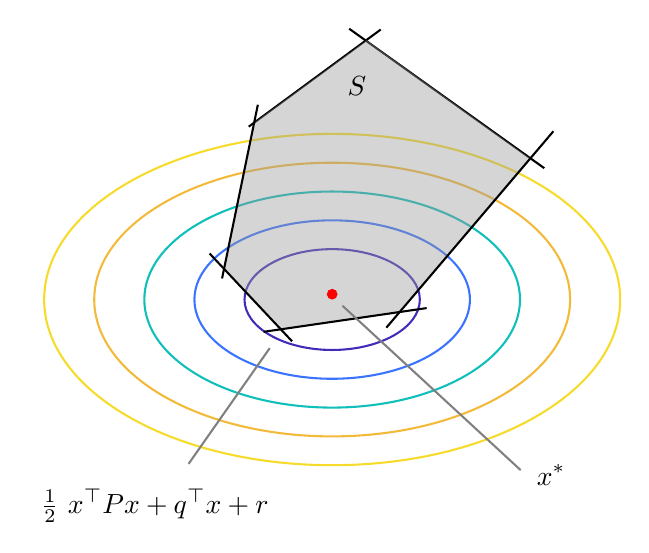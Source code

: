 

\tikzset{every picture/.style={line width=0.75pt}} %

\begin{tikzpicture}[x=0.75pt,y=0.75pt,yscale=-1,xscale=1]

\draw  [color={rgb, 255:red, 16; green, 190; blue, 186 }  ,draw opacity=1 ] (454.68,162.32) .. controls (454.68,133.58) and (495.2,110.27) .. (545.19,110.27) .. controls (595.17,110.27) and (635.69,133.58) .. (635.69,162.32) .. controls (635.69,191.07) and (595.17,214.37) .. (545.19,214.37) .. controls (495.2,214.37) and (454.68,191.07) .. (454.68,162.32) -- cycle ;
\draw  [color={rgb, 255:red, 65; green, 44; blue, 186 }  ,draw opacity=1 ] (502.95,162.32) .. controls (502.95,148.91) and (521.86,138.03) .. (545.19,138.03) .. controls (568.51,138.03) and (587.42,148.91) .. (587.42,162.32) .. controls (587.42,175.74) and (568.51,186.61) .. (545.19,186.61) .. controls (521.86,186.61) and (502.95,175.74) .. (502.95,162.32) -- cycle ;
\draw  [color={rgb, 255:red, 243; green, 186; blue, 57 }  ,draw opacity=1 ] (430.55,162.32) .. controls (430.55,125.91) and (481.87,96.39) .. (545.19,96.39) .. controls (608.5,96.39) and (659.82,125.91) .. (659.82,162.32) .. controls (659.82,198.74) and (608.5,228.25) .. (545.19,228.25) .. controls (481.87,228.25) and (430.55,198.74) .. (430.55,162.32) -- cycle ;
\draw  [color={rgb, 255:red, 247; green, 219; blue, 42 }  ,draw opacity=1 ] (406.42,162.32) .. controls (406.42,118.25) and (468.55,82.51) .. (545.19,82.51) .. controls (621.83,82.51) and (683.96,118.25) .. (683.96,162.32) .. controls (683.96,206.4) and (621.83,242.13) .. (545.19,242.13) .. controls (468.55,242.13) and (406.42,206.4) .. (406.42,162.32) -- cycle ;
\draw    (553.38,31.83) -- (647.38,99.03) ;
\draw    (504.98,79.03) -- (568.58,32.23) ;
\draw  [color={rgb, 255:red, 58; green, 115; blue, 255 }  ,draw opacity=1 ] (478.82,162.32) .. controls (478.82,141.24) and (508.53,124.15) .. (545.19,124.15) .. controls (581.84,124.15) and (611.55,141.24) .. (611.55,162.32) .. controls (611.55,183.4) and (581.84,200.49) .. (545.19,200.49) .. controls (508.53,200.49) and (478.82,183.4) .. (478.82,162.32) -- cycle ;
\draw  [draw opacity=0][fill={rgb, 255:red, 155; green, 155; blue, 155 }  ,fill opacity=0.42 ] (561.78,37.43) -- (640.98,94.63) -- (577.29,169) -- (520.14,176.14) -- (493,147.86) -- (508.14,76.71) -- cycle ;
\draw    (651.78,81.23) -- (571.29,175.86) ;
\draw  [draw opacity=0][fill={rgb, 255:red, 255; green, 0; blue, 0 }  ,fill opacity=1 ] (542.6,159.74) .. controls (542.6,158.31) and (543.76,157.15) .. (545.19,157.15) .. controls (546.61,157.15) and (547.77,158.31) .. (547.77,159.74) .. controls (547.77,161.17) and (546.61,162.32) .. (545.19,162.32) .. controls (543.76,162.32) and (542.6,161.17) .. (542.6,159.74) -- cycle ;
\draw    (492.14,152.14) -- (509.38,68.46) ;
\draw    (512.14,177.86) -- (590.71,166.43) ;
\draw    (486.14,140.14) -- (525.86,182.43) ;
\draw [color={rgb, 255:red, 128; green, 128; blue, 128 }  ,draw opacity=1 ]   (476,241.5) -- (515.1,185.73) ;
\draw [color={rgb, 255:red, 128; green, 128; blue, 128 }  ,draw opacity=1 ]   (550.14,165.29) -- (636,244.5) ;

\draw (551.12,53.42) node [anchor=north west][inner sep=0.75pt]    {$S$};
\draw (642.27,240.33) node [anchor=north west][inner sep=0.75pt]   [align=left] {$\displaystyle x^{*}$};
\draw (403.43,252.34) node [anchor=north west][inner sep=0.75pt]    {$\frac{1}{2} \ x^{\top } Px+q^{\top } x+r$};


\end{tikzpicture}